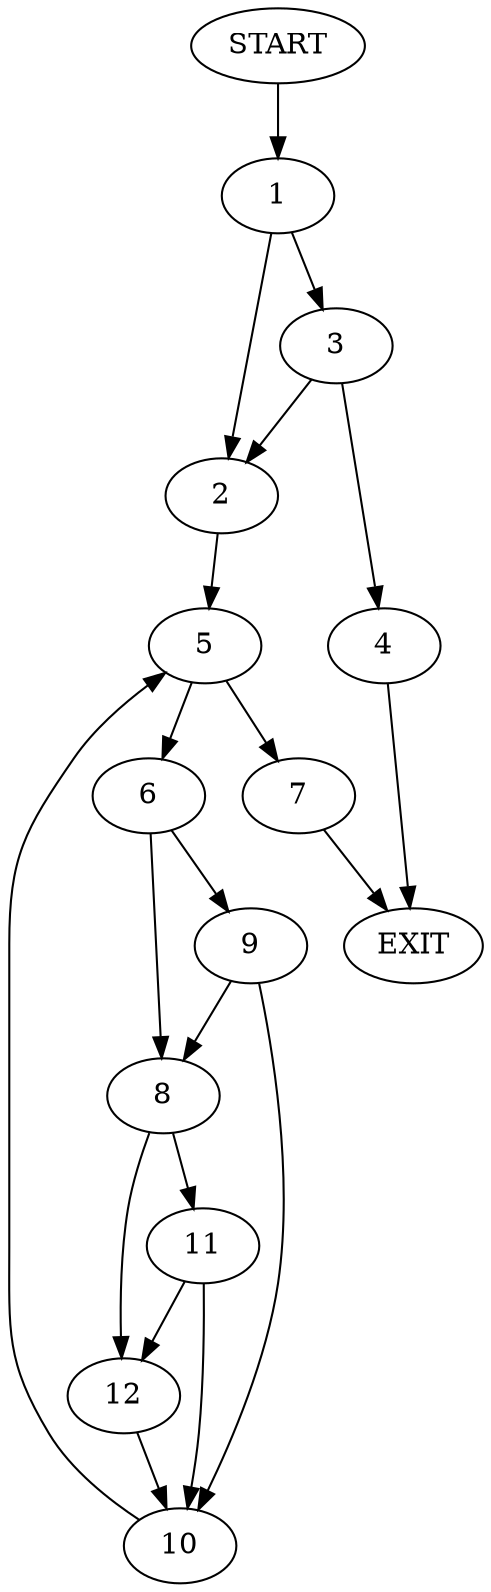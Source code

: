 digraph {
0 [label="START"]
13 [label="EXIT"]
0 -> 1
1 -> 2
1 -> 3
3 -> 4
3 -> 2
2 -> 5
4 -> 13
5 -> 6
5 -> 7
7 -> 13
6 -> 8
6 -> 9
9 -> 8
9 -> 10
8 -> 11
8 -> 12
10 -> 5
11 -> 12
11 -> 10
12 -> 10
}
